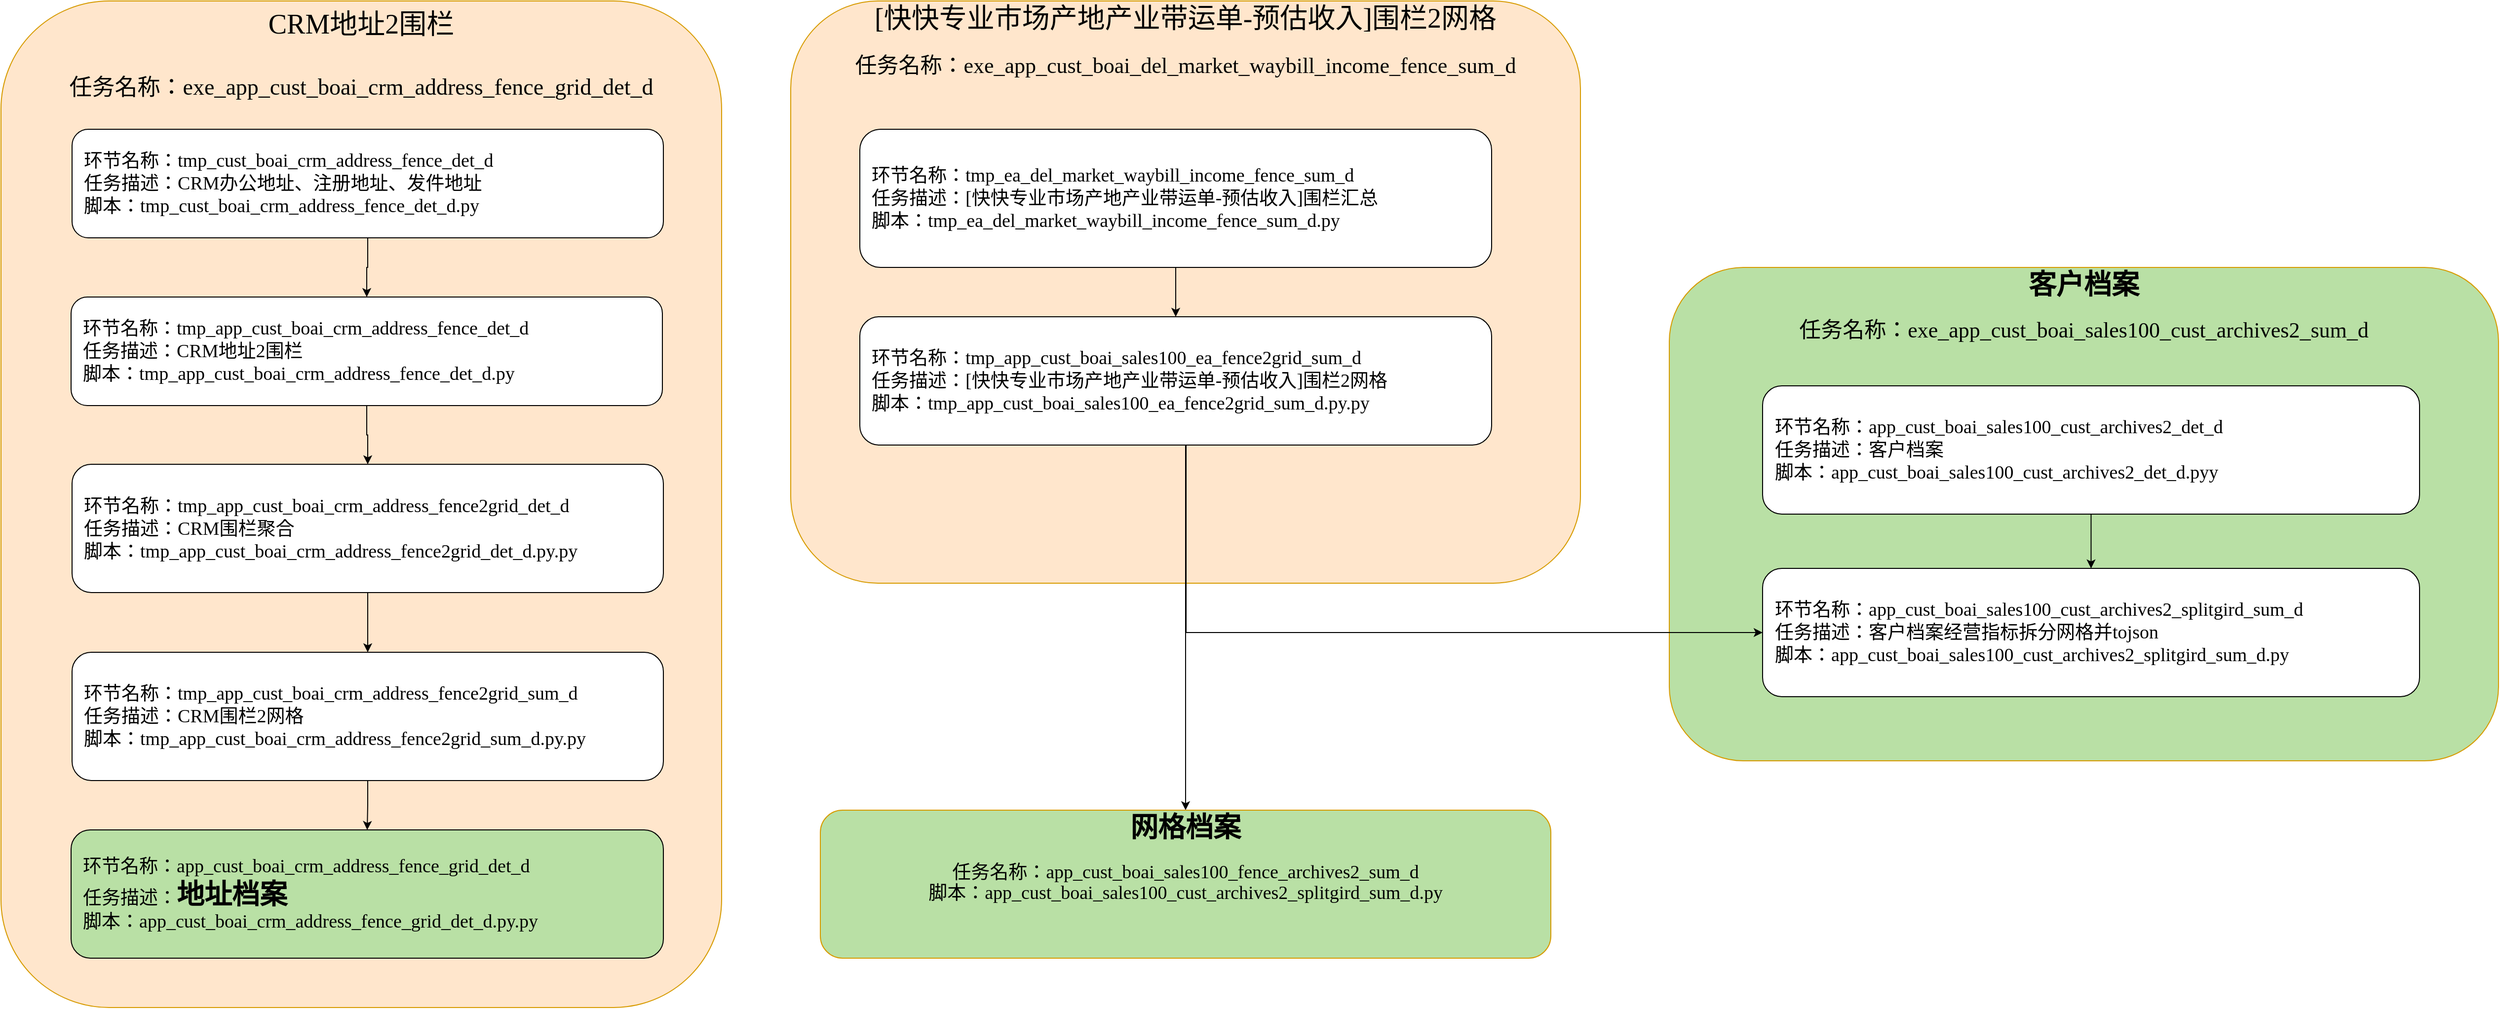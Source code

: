 <mxfile version="26.1.0" pages="3">
  <diagram name="第 1 页" id="zVUQbTabE66ga6b6Rjzz">
    <mxGraphModel dx="3311" dy="1736" grid="1" gridSize="10" guides="1" tooltips="1" connect="1" arrows="1" fold="1" page="1" pageScale="1" pageWidth="827" pageHeight="1169" math="0" shadow="0">
      <root>
        <mxCell id="0" />
        <mxCell id="1" parent="0" />
        <mxCell id="4ggbsvkXoeC_Qw4i2qiP-1" value="&lt;div style=&quot;line-height: 21px; white-space: pre;&quot;&gt;&lt;span&gt;&lt;font style=&quot;font-size: 28px;&quot;&gt;&lt;b&gt;客户档案&lt;/b&gt;&lt;/font&gt;&lt;/span&gt;&lt;/div&gt;&lt;div style=&quot;line-height: 21px; white-space: pre;&quot;&gt;&lt;span&gt;&lt;font style=&quot;font-size: 22px;&quot;&gt;&lt;br&gt;&lt;/font&gt;&lt;/span&gt;&lt;/div&gt;&lt;div style=&quot;line-height: 21px;&quot;&gt;&lt;font style=&quot;font-size: 22px;&quot;&gt;&lt;span style=&quot;white-space: pre;&quot;&gt;任务名称：&lt;/span&gt;&lt;span style=&quot;white-space: pre;&quot;&gt;&lt;font style=&quot;&quot;&gt;exe_app_cust_boai_sales100_cust_archives2_sum_d&lt;/font&gt;&lt;/span&gt;&lt;/font&gt;&lt;/div&gt;" style="rounded=1;whiteSpace=wrap;html=1;verticalAlign=top;labelBackgroundColor=none;fillColor=#B9E0A5;strokeColor=#d79b00;fontFamily=Verdana;fontSize=19;fontColor=#000000;" vertex="1" parent="1">
          <mxGeometry x="1540" y="320" width="840" height="500" as="geometry" />
        </mxCell>
        <mxCell id="uM5VX8MorSNVya0cpRnt-1" value="&lt;font style=&quot;font-size: 28px;&quot;&gt;CRM地址2围栏&lt;/font&gt;&lt;div&gt;&lt;span style=&quot;font-size: 28px;&quot;&gt;&lt;br&gt;&lt;/span&gt;&lt;div&gt;&lt;font style=&quot;font-size: 23px;&quot;&gt;&lt;font style=&quot;&quot;&gt;任务名称：exe_&lt;/font&gt;&lt;span style=&quot;white-space: pre;&quot;&gt;&lt;font style=&quot;&quot;&gt;app_cust_boai_crm_address_fence_grid_det_d&lt;/font&gt;&lt;/span&gt;&lt;/font&gt;&lt;/div&gt;&lt;/div&gt;" style="rounded=1;whiteSpace=wrap;html=1;verticalAlign=top;labelBackgroundColor=none;fillColor=#ffe6cc;strokeColor=#d79b00;fontFamily=Verdana;fontSize=19;fontColor=#000000;" parent="1" vertex="1">
          <mxGeometry x="-150" y="50" width="730" height="1020" as="geometry" />
        </mxCell>
        <mxCell id="RDpykGhYLyHTRnSFCLKW-1" style="edgeStyle=orthogonalEdgeStyle;rounded=0;orthogonalLoop=1;jettySize=auto;html=1;entryX=0.5;entryY=0;entryDx=0;entryDy=0;fontFamily=Verdana;fontSize=19;fontColor=#000000;" parent="1" source="RDpykGhYLyHTRnSFCLKW-2" target="RDpykGhYLyHTRnSFCLKW-3" edge="1">
          <mxGeometry relative="1" as="geometry" />
        </mxCell>
        <mxCell id="RDpykGhYLyHTRnSFCLKW-2" value="&lt;font style=&quot;background-color: light-dark(#ffffff, var(--ge-dark-color, #121212));&quot;&gt;环节名称：&lt;span style=&quot;text-wrap-mode: nowrap;&quot;&gt;tmp_cust_boai_crm_address_fence_det_d&lt;/span&gt;&lt;/font&gt;&lt;div&gt;&lt;font style=&quot;background-color: light-dark(#ffffff, var(--ge-dark-color, #121212));&quot;&gt;&lt;span style=&quot;text-wrap-mode: nowrap;&quot;&gt;任务描述：&lt;/span&gt;&lt;span&gt;CRM办公地址、注册地址、发件地址&lt;/span&gt;&lt;/font&gt;&lt;/div&gt;&lt;div&gt;&lt;font style=&quot;background-color: light-dark(#ffffff, var(--ge-dark-color, #121212));&quot;&gt;&lt;span&gt;脚本：&lt;/span&gt;&lt;/font&gt;&lt;span style=&quot;background-color: rgb(255, 255, 255); text-wrap-mode: nowrap;&quot;&gt;tmp_cust_boai_crm_address_fence_det_d.py&lt;/span&gt;&lt;/div&gt;" style="rounded=1;whiteSpace=wrap;html=1;align=left;fontColor=#000000;spacingLeft=10;fontFamily=Verdana;fontSize=19;" parent="1" vertex="1">
          <mxGeometry x="-78" y="180" width="599" height="110" as="geometry" />
        </mxCell>
        <mxCell id="Tus2udBFGIl8Usl5Ug0u-7" style="edgeStyle=orthogonalEdgeStyle;rounded=0;orthogonalLoop=1;jettySize=auto;html=1;entryX=0.5;entryY=0;entryDx=0;entryDy=0;fontFamily=Verdana;fontSize=19;fontColor=#000000;" edge="1" parent="1" source="RDpykGhYLyHTRnSFCLKW-3" target="Tus2udBFGIl8Usl5Ug0u-5">
          <mxGeometry relative="1" as="geometry" />
        </mxCell>
        <mxCell id="RDpykGhYLyHTRnSFCLKW-3" value="&lt;font style=&quot;background-color: light-dark(#ffffff, var(--ge-dark-color, #121212));&quot;&gt;环节名称：&lt;/font&gt;&lt;font&gt;&lt;span style=&quot;text-wrap-mode: nowrap;&quot;&gt;tmp_app_cust_boai_crm_address_fence_det_d&lt;/span&gt;&lt;/font&gt;&lt;div&gt;&lt;font style=&quot;background-color: light-dark(#ffffff, var(--ge-dark-color, #121212));&quot;&gt;&lt;span style=&quot;text-wrap-mode: nowrap;&quot;&gt;任务描述：&lt;/span&gt;&lt;span&gt;CRM地址2围栏&lt;/span&gt;&lt;/font&gt;&lt;/div&gt;&lt;div&gt;&lt;font&gt;&lt;span style=&quot;background-color: rgb(255, 255, 255);&quot;&gt;脚本：&lt;/span&gt;&lt;/font&gt;&lt;span style=&quot;text-wrap-mode: nowrap; background-color: transparent;&quot;&gt;tmp_app_cust_boai_crm_address_fence_det_d.py&lt;/span&gt;&lt;/div&gt;" style="rounded=1;whiteSpace=wrap;html=1;align=left;fontColor=#000000;spacingLeft=10;fontFamily=Verdana;fontSize=19;" parent="1" vertex="1">
          <mxGeometry x="-79" y="350" width="599" height="110" as="geometry" />
        </mxCell>
        <mxCell id="Tus2udBFGIl8Usl5Ug0u-1" value="&lt;div style=&quot;line-height: 21px; white-space: pre;&quot;&gt;&lt;span style=&quot;&quot;&gt;&lt;font style=&quot;font-size: 28px;&quot;&gt;[快快专业市场产地产业带运单-预估收入]围栏2网格&lt;/font&gt;&lt;/span&gt;&lt;/div&gt;&lt;div style=&quot;line-height: 21px; white-space: pre;&quot;&gt;&lt;span style=&quot;&quot;&gt;&lt;font style=&quot;font-size: 28px;&quot;&gt;&lt;br&gt;&lt;/font&gt;&lt;/span&gt;&lt;/div&gt;&lt;div style=&quot;line-height: 21px; white-space: pre;&quot;&gt;&lt;span style=&quot;&quot;&gt;&lt;font style=&quot;font-size: 22px;&quot;&gt;任务名称：exe_app_cust_boai_del_market_waybill_income_fence_sum_d&lt;/font&gt;&lt;/span&gt;&lt;/div&gt;" style="rounded=1;whiteSpace=wrap;html=1;verticalAlign=top;labelBackgroundColor=none;fillColor=#ffe6cc;strokeColor=#d79b00;fontFamily=Verdana;fontSize=19;fontColor=#000000;" vertex="1" parent="1">
          <mxGeometry x="650" y="50" width="800" height="590" as="geometry" />
        </mxCell>
        <mxCell id="Tus2udBFGIl8Usl5Ug0u-2" style="edgeStyle=orthogonalEdgeStyle;rounded=0;orthogonalLoop=1;jettySize=auto;html=1;entryX=0.5;entryY=0;entryDx=0;entryDy=0;fontFamily=Verdana;fontSize=19;fontColor=#000000;" edge="1" parent="1" source="Tus2udBFGIl8Usl5Ug0u-3" target="Tus2udBFGIl8Usl5Ug0u-4">
          <mxGeometry relative="1" as="geometry" />
        </mxCell>
        <mxCell id="Tus2udBFGIl8Usl5Ug0u-3" value="&lt;font style=&quot;background-color: light-dark(#ffffff, var(--ge-dark-color, #121212));&quot;&gt;环节名称：&lt;/font&gt;&lt;span style=&quot;white-space: pre; background-color: rgb(255, 255, 255);&quot;&gt;&lt;font style=&quot;&quot;&gt;tmp_ea_del_market_waybill_income_fence_sum_d&lt;/font&gt;&lt;/span&gt;&lt;div&gt;&lt;font style=&quot;background-color: light-dark(#ffffff, var(--ge-dark-color, #121212));&quot;&gt;&lt;span style=&quot;text-wrap-mode: nowrap;&quot;&gt;任务描述：&lt;/span&gt;&lt;/font&gt;&lt;span style=&quot;white-space: pre; background-color: rgb(255, 255, 255);&quot;&gt;&lt;font style=&quot;&quot;&gt;[快快专业市场产地产业带运单-预估收入]围栏汇总&lt;/font&gt;&lt;/span&gt;&lt;/div&gt;&lt;div&gt;&lt;font style=&quot;background-color: light-dark(#ffffff, var(--ge-dark-color, #121212));&quot;&gt;&lt;span&gt;脚本：&lt;/span&gt;&lt;/font&gt;&lt;span style=&quot;background-color: rgb(255, 255, 255); text-wrap-mode: nowrap;&quot;&gt;&lt;span style=&quot;white-space-collapse: preserve;&quot;&gt;tmp_ea_del_market_waybill_income_fence_sum_d&lt;/span&gt;.py&lt;/span&gt;&lt;/div&gt;" style="rounded=1;whiteSpace=wrap;html=1;align=left;fontColor=#000000;spacingLeft=10;fontFamily=Verdana;fontSize=19;" vertex="1" parent="1">
          <mxGeometry x="720" y="180" width="640" height="140" as="geometry" />
        </mxCell>
        <mxCell id="4ggbsvkXoeC_Qw4i2qiP-6" style="edgeStyle=orthogonalEdgeStyle;rounded=0;orthogonalLoop=1;jettySize=auto;html=1;entryX=0;entryY=0.5;entryDx=0;entryDy=0;fontFamily=Verdana;fontSize=19;fontColor=#000000;" edge="1" parent="1" source="Tus2udBFGIl8Usl5Ug0u-4" target="4ggbsvkXoeC_Qw4i2qiP-4">
          <mxGeometry relative="1" as="geometry">
            <Array as="points">
              <mxPoint x="1050.5" y="690" />
            </Array>
          </mxGeometry>
        </mxCell>
        <mxCell id="4ggbsvkXoeC_Qw4i2qiP-10" style="edgeStyle=orthogonalEdgeStyle;rounded=0;orthogonalLoop=1;jettySize=auto;html=1;entryX=0.5;entryY=0;entryDx=0;entryDy=0;fontFamily=Verdana;fontSize=19;fontColor=#000000;" edge="1" parent="1" source="Tus2udBFGIl8Usl5Ug0u-4" target="4ggbsvkXoeC_Qw4i2qiP-9">
          <mxGeometry relative="1" as="geometry">
            <Array as="points">
              <mxPoint x="1050.5" y="860" />
            </Array>
          </mxGeometry>
        </mxCell>
        <mxCell id="Tus2udBFGIl8Usl5Ug0u-4" value="&lt;font style=&quot;background-color: light-dark(#ffffff, var(--ge-dark-color, #121212));&quot;&gt;环节名称：tmp_app_cust_boai_sales100_ea_fence2grid_sum_d&lt;/font&gt;&lt;div&gt;&lt;font style=&quot;background-color: light-dark(#ffffff, var(--ge-dark-color, #121212));&quot;&gt;&lt;span style=&quot;text-wrap-mode: nowrap;&quot;&gt;任务描述：&lt;/span&gt;&lt;/font&gt;&lt;span style=&quot;background-color: rgb(255, 255, 255); white-space: pre;&quot;&gt;[快快专业市场产地产业带运单-预估收入]围栏2网格&lt;/span&gt;&lt;/div&gt;&lt;div&gt;&lt;font&gt;&lt;span style=&quot;background-color: rgb(255, 255, 255);&quot;&gt;脚本：&lt;/span&gt;&lt;/font&gt;&lt;span style=&quot;background-color: transparent;&quot;&gt;&lt;font&gt;&lt;span&gt;tmp_app_cust_boai_sales100_ea_fence2grid_sum_d&lt;/span&gt;&lt;/font&gt;&lt;/span&gt;&lt;span style=&quot;text-wrap-mode: nowrap; background-color: transparent;&quot;&gt;.py&lt;/span&gt;&lt;span style=&quot;text-wrap-mode: nowrap; background-color: transparent;&quot;&gt;.py&lt;/span&gt;&lt;/div&gt;" style="rounded=1;whiteSpace=wrap;html=1;align=left;fontColor=#000000;spacingLeft=10;fontFamily=Verdana;fontSize=19;" vertex="1" parent="1">
          <mxGeometry x="720" y="370" width="640" height="130" as="geometry" />
        </mxCell>
        <mxCell id="Tus2udBFGIl8Usl5Ug0u-11" value="" style="edgeStyle=orthogonalEdgeStyle;rounded=0;orthogonalLoop=1;jettySize=auto;html=1;fontFamily=Verdana;fontSize=19;fontColor=#000000;" edge="1" parent="1" source="Tus2udBFGIl8Usl5Ug0u-5" target="Tus2udBFGIl8Usl5Ug0u-8">
          <mxGeometry relative="1" as="geometry" />
        </mxCell>
        <mxCell id="Tus2udBFGIl8Usl5Ug0u-5" value="&lt;font style=&quot;background-color: light-dark(#ffffff, var(--ge-dark-color, #121212));&quot;&gt;环节名称：&lt;/font&gt;&lt;font&gt;&lt;span style=&quot;text-wrap-mode: nowrap;&quot;&gt;tmp_app_cust_boai_crm_address_fence2grid_det_d&lt;/span&gt;&lt;/font&gt;&lt;div&gt;&lt;font style=&quot;background-color: light-dark(#ffffff, var(--ge-dark-color, #121212));&quot;&gt;&lt;span style=&quot;text-wrap-mode: nowrap;&quot;&gt;任务描述：&lt;/span&gt;&lt;span&gt;CRM围栏聚合&lt;/span&gt;&lt;/font&gt;&lt;/div&gt;&lt;div&gt;&lt;font&gt;&lt;span style=&quot;background-color: rgb(255, 255, 255);&quot;&gt;脚本：&lt;/span&gt;&lt;/font&gt;&lt;span style=&quot;background-color: transparent;&quot;&gt;&lt;font&gt;&lt;span style=&quot;text-wrap-mode: nowrap;&quot;&gt;tmp_app_cust_boai_crm_address_fence2grid_det_d&lt;/span&gt;&lt;/font&gt;&lt;/span&gt;&lt;span style=&quot;text-wrap-mode: nowrap; background-color: transparent;&quot;&gt;.py&lt;/span&gt;&lt;span style=&quot;text-wrap-mode: nowrap; background-color: transparent;&quot;&gt;.py&lt;/span&gt;&lt;/div&gt;" style="rounded=1;whiteSpace=wrap;html=1;align=left;fontColor=#000000;spacingLeft=10;fontFamily=Verdana;fontSize=19;" vertex="1" parent="1">
          <mxGeometry x="-78" y="519.5" width="599" height="130" as="geometry" />
        </mxCell>
        <mxCell id="4ggbsvkXoeC_Qw4i2qiP-8" value="" style="edgeStyle=orthogonalEdgeStyle;rounded=0;orthogonalLoop=1;jettySize=auto;html=1;fontFamily=Verdana;fontSize=19;fontColor=#000000;" edge="1" parent="1" source="Tus2udBFGIl8Usl5Ug0u-8" target="4ggbsvkXoeC_Qw4i2qiP-7">
          <mxGeometry relative="1" as="geometry" />
        </mxCell>
        <mxCell id="Tus2udBFGIl8Usl5Ug0u-8" value="&lt;font style=&quot;background-color: light-dark(#ffffff, var(--ge-dark-color, #121212));&quot;&gt;环节名称：&lt;/font&gt;&lt;font&gt;&lt;span style=&quot;text-wrap-mode: nowrap;&quot;&gt;tmp_app_cust_boai_crm_address_fence2grid_sum_d&lt;/span&gt;&lt;/font&gt;&lt;div&gt;&lt;font style=&quot;background-color: light-dark(#ffffff, var(--ge-dark-color, #121212));&quot;&gt;&lt;span style=&quot;text-wrap-mode: nowrap;&quot;&gt;任务描述：&lt;/span&gt;&lt;span&gt;CRM围栏2网格&lt;/span&gt;&lt;/font&gt;&lt;/div&gt;&lt;div&gt;&lt;font&gt;&lt;span style=&quot;background-color: rgb(255, 255, 255);&quot;&gt;脚本：&lt;/span&gt;&lt;/font&gt;&lt;span style=&quot;background-color: transparent;&quot;&gt;&lt;font&gt;&lt;span style=&quot;text-wrap-mode: nowrap;&quot;&gt;tmp_app_cust_boai_crm_address_fence2grid_sum_d&lt;/span&gt;&lt;/font&gt;&lt;/span&gt;&lt;span style=&quot;text-wrap-mode: nowrap; background-color: transparent;&quot;&gt;.py&lt;/span&gt;&lt;span style=&quot;text-wrap-mode: nowrap; background-color: transparent;&quot;&gt;.py&lt;/span&gt;&lt;/div&gt;" style="rounded=1;whiteSpace=wrap;html=1;align=left;fontColor=#000000;spacingLeft=10;fontFamily=Verdana;fontSize=19;" vertex="1" parent="1">
          <mxGeometry x="-78" y="710" width="599" height="130" as="geometry" />
        </mxCell>
        <mxCell id="4ggbsvkXoeC_Qw4i2qiP-5" value="" style="edgeStyle=orthogonalEdgeStyle;rounded=0;orthogonalLoop=1;jettySize=auto;html=1;fontFamily=Verdana;fontSize=19;fontColor=#000000;" edge="1" parent="1" source="4ggbsvkXoeC_Qw4i2qiP-3" target="4ggbsvkXoeC_Qw4i2qiP-4">
          <mxGeometry relative="1" as="geometry" />
        </mxCell>
        <mxCell id="4ggbsvkXoeC_Qw4i2qiP-3" value="&lt;font style=&quot;background-color: light-dark(#ffffff, var(--ge-dark-color, #121212));&quot;&gt;&lt;font&gt;环节名称：&lt;/font&gt;&lt;span style=&quot;white-space: pre;&quot;&gt;app_cust_boai_sales100_cust_archives2_det_d&lt;/span&gt;&lt;/font&gt;&lt;div&gt;&lt;font style=&quot;background-color: light-dark(#ffffff, var(--ge-dark-color, #121212));&quot;&gt;&lt;font&gt;&lt;span style=&quot;text-wrap-mode: nowrap;&quot;&gt;任务描述：&lt;/span&gt;&lt;/font&gt;&lt;span style=&quot;white-space: pre;&quot;&gt;客户档案&lt;/span&gt;&lt;/font&gt;&lt;/div&gt;&lt;div&gt;&lt;font style=&quot;background-color: light-dark(#ffffff, var(--ge-dark-color, #121212));&quot;&gt;&lt;font&gt;&lt;span&gt;脚本：&lt;/span&gt;&lt;/font&gt;&lt;span style=&quot;white-space: pre;&quot;&gt;app_cust_boai_sales100_cust_archives2_det_d.py&lt;/span&gt;&lt;/font&gt;&lt;span style=&quot;text-wrap-mode: nowrap; background-color: transparent;&quot;&gt;y&lt;/span&gt;&lt;/div&gt;" style="rounded=1;whiteSpace=wrap;html=1;align=left;fontColor=#000000;spacingLeft=10;fontFamily=Verdana;fontSize=19;" vertex="1" parent="1">
          <mxGeometry x="1634.5" y="440" width="665.5" height="130" as="geometry" />
        </mxCell>
        <mxCell id="4ggbsvkXoeC_Qw4i2qiP-4" value="&lt;font style=&quot;background-color: light-dark(#ffffff, var(--ge-dark-color, #121212));&quot;&gt;&lt;font&gt;&lt;font&gt;环节名称：&lt;/font&gt;&lt;/font&gt;&lt;span style=&quot;white-space: pre;&quot;&gt;app_cust_boai_sales100_cust_archives2_splitgird_sum_d&lt;/span&gt;&lt;/font&gt;&lt;div&gt;&lt;font style=&quot;background-color: light-dark(#ffffff, var(--ge-dark-color, #121212));&quot;&gt;&lt;font&gt;&lt;span style=&quot;text-wrap-mode: nowrap;&quot;&gt;任务描述：&lt;/span&gt;&lt;/font&gt;&lt;span style=&quot;white-space: pre;&quot;&gt;客户档案经营指标拆分网格并tojson&lt;/span&gt;&lt;/font&gt;&lt;/div&gt;&lt;div&gt;&lt;font style=&quot;background-color: light-dark(#ffffff, var(--ge-dark-color, #121212));&quot;&gt;&lt;font&gt;&lt;font&gt;&lt;span&gt;脚本：&lt;/span&gt;&lt;/font&gt;&lt;span style=&quot;white-space: pre;&quot;&gt;app_cust_boai_sales100_cust_archives2_splitgird_sum_d&lt;/span&gt;&lt;/font&gt;&lt;font&gt;&lt;span style=&quot;white-space: pre;&quot;&gt;.py&lt;/span&gt;&lt;/font&gt;&lt;/font&gt;&lt;/div&gt;" style="rounded=1;whiteSpace=wrap;html=1;align=left;fontColor=#000000;spacingLeft=10;fontFamily=Verdana;fontSize=19;" vertex="1" parent="1">
          <mxGeometry x="1634.5" y="625" width="665.5" height="130" as="geometry" />
        </mxCell>
        <mxCell id="4ggbsvkXoeC_Qw4i2qiP-7" value="&lt;font&gt;环节名称：&lt;/font&gt;&lt;span style=&quot;&quot;&gt;app_cust_boai_crm_address_fence_grid_det_d&lt;/span&gt;&lt;div&gt;&lt;font&gt;&lt;span style=&quot;text-wrap-mode: nowrap;&quot;&gt;任务描述：&lt;/span&gt;&lt;span&gt;&lt;font style=&quot;font-size: 28px;&quot;&gt;&lt;b&gt;地址档案&lt;/b&gt;&lt;/font&gt;&lt;/span&gt;&lt;/font&gt;&lt;/div&gt;&lt;div&gt;&lt;font&gt;&lt;span&gt;脚本：&lt;/span&gt;&lt;/font&gt;&lt;span style=&quot;&quot;&gt;app_cust_boai_crm_address_fence_grid_det_d&lt;/span&gt;&lt;span style=&quot;text-wrap-mode: nowrap;&quot;&gt;.py&lt;/span&gt;&lt;span style=&quot;text-wrap-mode: nowrap;&quot;&gt;.py&lt;/span&gt;&lt;/div&gt;" style="rounded=1;whiteSpace=wrap;html=1;align=left;fontColor=#000000;spacingLeft=10;labelBackgroundColor=none;fillColor=#B9E0A5;fontFamily=Verdana;fontSize=19;" vertex="1" parent="1">
          <mxGeometry x="-79" y="890" width="600" height="130" as="geometry" />
        </mxCell>
        <mxCell id="4ggbsvkXoeC_Qw4i2qiP-9" value="&lt;div style=&quot;line-height: 21px; white-space: pre;&quot;&gt;&lt;span&gt;&lt;font style=&quot;font-size: 28px;&quot;&gt;&lt;b&gt;网格档案&lt;/b&gt;&lt;/font&gt;&lt;/span&gt;&lt;/div&gt;&lt;div style=&quot;line-height: 21px; white-space: pre;&quot;&gt;&lt;span&gt;&lt;br&gt;&lt;/span&gt;&lt;/div&gt;&lt;div style=&quot;line-height: 21px;&quot;&gt;&lt;span style=&quot;white-space: pre;&quot;&gt;任务名称：&lt;/span&gt;&lt;span style=&quot;white-space: pre;&quot;&gt;&lt;font style=&quot;&quot;&gt;app_cust_boai_sales100_fence_archives2_sum_d&lt;/font&gt;&lt;/span&gt;&lt;/div&gt;&lt;div style=&quot;line-height: 21px;&quot;&gt;&lt;span style=&quot;white-space: pre;&quot;&gt;&lt;font style=&quot;&quot;&gt;&lt;font style=&quot;text-align: left; white-space: normal;&quot;&gt;&lt;font&gt;&lt;span&gt;脚本：&lt;/span&gt;&lt;/font&gt;&lt;span style=&quot;white-space: pre;&quot;&gt;app_cust_boai_sales100_cust_archives2_splitgird_sum_d&lt;/span&gt;&lt;/font&gt;&lt;font style=&quot;text-align: left; white-space: normal;&quot;&gt;&lt;span style=&quot;white-space: pre;&quot;&gt;.py&lt;/span&gt;&lt;/font&gt;&lt;/font&gt;&lt;/span&gt;&lt;/div&gt;" style="rounded=1;whiteSpace=wrap;html=1;verticalAlign=top;labelBackgroundColor=none;fillColor=#B9E0A5;strokeColor=#d79b00;fontFamily=Verdana;fontSize=19;fontColor=#000000;" vertex="1" parent="1">
          <mxGeometry x="680" y="870" width="740" height="150" as="geometry" />
        </mxCell>
      </root>
    </mxGraphModel>
  </diagram>
  <diagram id="aCXo1Vn3wn24UdHq49oA" name="第 2 页">
    <mxGraphModel dx="1242" dy="868" grid="1" gridSize="10" guides="1" tooltips="1" connect="1" arrows="1" fold="1" page="1" pageScale="1" pageWidth="827" pageHeight="1169" math="0" shadow="0">
      <root>
        <mxCell id="0" />
        <mxCell id="1" parent="0" />
        <mxCell id="ZlCTFSyzedgFQ35m2rec-1" style="edgeStyle=orthogonalEdgeStyle;rounded=0;orthogonalLoop=1;jettySize=auto;html=1;entryX=0.5;entryY=0;entryDx=0;entryDy=0;" edge="1" parent="1" source="ZlCTFSyzedgFQ35m2rec-2" target="ZlCTFSyzedgFQ35m2rec-4">
          <mxGeometry relative="1" as="geometry" />
        </mxCell>
        <mxCell id="ZlCTFSyzedgFQ35m2rec-2" value="开始" style="rounded=1;whiteSpace=wrap;html=1;" vertex="1" parent="1">
          <mxGeometry x="300" y="240" width="120" height="60" as="geometry" />
        </mxCell>
        <mxCell id="ZlCTFSyzedgFQ35m2rec-3" style="edgeStyle=orthogonalEdgeStyle;rounded=0;orthogonalLoop=1;jettySize=auto;html=1;entryX=0.5;entryY=0;entryDx=0;entryDy=0;" edge="1" parent="1" source="ZlCTFSyzedgFQ35m2rec-4" target="ZlCTFSyzedgFQ35m2rec-6">
          <mxGeometry relative="1" as="geometry" />
        </mxCell>
        <mxCell id="ZlCTFSyzedgFQ35m2rec-4" value="归一化函数" style="rounded=1;whiteSpace=wrap;html=1;" vertex="1" parent="1">
          <mxGeometry x="300" y="340" width="120" height="60" as="geometry" />
        </mxCell>
        <mxCell id="ZlCTFSyzedgFQ35m2rec-5" style="edgeStyle=orthogonalEdgeStyle;rounded=0;orthogonalLoop=1;jettySize=auto;html=1;entryX=0.5;entryY=0;entryDx=0;entryDy=0;" edge="1" parent="1" source="ZlCTFSyzedgFQ35m2rec-6" target="ZlCTFSyzedgFQ35m2rec-8">
          <mxGeometry relative="1" as="geometry" />
        </mxCell>
        <mxCell id="ZlCTFSyzedgFQ35m2rec-6" value="子特征打分函数" style="rounded=1;whiteSpace=wrap;html=1;verticalAlign=top;" vertex="1" parent="1">
          <mxGeometry x="40" y="450" width="640" height="120" as="geometry" />
        </mxCell>
        <mxCell id="ZlCTFSyzedgFQ35m2rec-7" style="edgeStyle=orthogonalEdgeStyle;rounded=0;orthogonalLoop=1;jettySize=auto;html=1;entryX=0.5;entryY=0;entryDx=0;entryDy=0;" edge="1" parent="1" source="ZlCTFSyzedgFQ35m2rec-8" target="ZlCTFSyzedgFQ35m2rec-13">
          <mxGeometry relative="1" as="geometry" />
        </mxCell>
        <mxCell id="ZlCTFSyzedgFQ35m2rec-8" value="网格综合评分" style="rounded=1;whiteSpace=wrap;html=1;" vertex="1" parent="1">
          <mxGeometry x="300" y="600" width="120" height="60" as="geometry" />
        </mxCell>
        <mxCell id="ZlCTFSyzedgFQ35m2rec-9" value="网格类型" style="rounded=1;whiteSpace=wrap;html=1;" vertex="1" parent="1">
          <mxGeometry x="59" y="480" width="120" height="60" as="geometry" />
        </mxCell>
        <mxCell id="ZlCTFSyzedgFQ35m2rec-10" value="网格隶属城市潜力得分" style="rounded=1;whiteSpace=wrap;html=1;" vertex="1" parent="1">
          <mxGeometry x="209" y="480" width="140" height="60" as="geometry" />
        </mxCell>
        <mxCell id="ZlCTFSyzedgFQ35m2rec-11" value="新客潜力特征" style="rounded=1;whiteSpace=wrap;html=1;" vertex="1" parent="1">
          <mxGeometry x="379" y="480" width="120" height="60" as="geometry" />
        </mxCell>
        <mxCell id="ZlCTFSyzedgFQ35m2rec-12" value="存客历史表现特征" style="rounded=1;whiteSpace=wrap;html=1;" vertex="1" parent="1">
          <mxGeometry x="539" y="480" width="120" height="60" as="geometry" />
        </mxCell>
        <mxCell id="ZlCTFSyzedgFQ35m2rec-13" value="结束" style="rounded=1;whiteSpace=wrap;html=1;" vertex="1" parent="1">
          <mxGeometry x="300" y="690" width="120" height="60" as="geometry" />
        </mxCell>
      </root>
    </mxGraphModel>
  </diagram>
  <diagram id="ZH2nqMdIwRQUEKBEGY9x" name="第 3 页">
    <mxGraphModel dx="1242" dy="868" grid="1" gridSize="10" guides="1" tooltips="1" connect="1" arrows="1" fold="1" page="1" pageScale="1" pageWidth="827" pageHeight="1169" math="0" shadow="0">
      <root>
        <mxCell id="0" />
        <mxCell id="1" parent="0" />
        <mxCell id="_bKpDzqVGoVJTLBVG2B7-1" value="产品应用层" style="rounded=0;whiteSpace=wrap;html=1;fontSize=26;labelBackgroundColor=none;textShadow=0;fillColor=light-dark(#E6E6E6,var(--ge-dark-color, #121212));" vertex="1" parent="1">
          <mxGeometry x="60" y="190" width="170" height="140" as="geometry" />
        </mxCell>
        <mxCell id="_bKpDzqVGoVJTLBVG2B7-2" value="模型层" style="rounded=0;whiteSpace=wrap;html=1;fontSize=26;labelBackgroundColor=none;textShadow=0;fillColor=light-dark(#E6E6E6,var(--ge-dark-color, #121212));" vertex="1" parent="1">
          <mxGeometry x="60" y="440" width="170" height="140" as="geometry" />
        </mxCell>
        <mxCell id="_bKpDzqVGoVJTLBVG2B7-3" value="数据层" style="rounded=0;whiteSpace=wrap;html=1;fontSize=26;labelBackgroundColor=none;textShadow=0;fillColor=light-dark(#E6E6E6,var(--ge-dark-color, #121212));" vertex="1" parent="1">
          <mxGeometry x="60" y="730" width="170" height="130" as="geometry" />
        </mxCell>
        <mxCell id="_bKpDzqVGoVJTLBVG2B7-4" value="" style="rounded=0;whiteSpace=wrap;html=1;fillColor=light-dark(#FFCCCC,var(--ge-dark-color, #121212));" vertex="1" parent="1">
          <mxGeometry x="270" y="190" width="1920" height="140" as="geometry" />
        </mxCell>
        <mxCell id="_bKpDzqVGoVJTLBVG2B7-5" value="CRM网格地图洞察及展示" style="rounded=1;whiteSpace=wrap;html=1;fontSize=17;" vertex="1" parent="1">
          <mxGeometry x="294" y="220" width="266" height="80" as="geometry" />
        </mxCell>
        <mxCell id="_bKpDzqVGoVJTLBVG2B7-6" value="网格基础档案管理及人员绑定配置" style="rounded=1;whiteSpace=wrap;html=1;fontSize=17;" vertex="1" parent="1">
          <mxGeometry x="610" y="220" width="380" height="80" as="geometry" />
        </mxCell>
        <mxCell id="_bKpDzqVGoVJTLBVG2B7-7" value="管理者下发销售任务触达及销售任务驱动" style="rounded=1;whiteSpace=wrap;html=1;fontSize=17;" vertex="1" parent="1">
          <mxGeometry x="1037" y="220" width="403" height="80" as="geometry" />
        </mxCell>
        <mxCell id="_bKpDzqVGoVJTLBVG2B7-8" value="销售网格目标管理" style="rounded=1;whiteSpace=wrap;html=1;fontSize=17;" vertex="1" parent="1">
          <mxGeometry x="1490" y="220" width="320" height="80" as="geometry" />
        </mxCell>
        <mxCell id="_bKpDzqVGoVJTLBVG2B7-9" value="销售任务复盘及结果洞察" style="rounded=1;whiteSpace=wrap;html=1;fontSize=17;" vertex="1" parent="1">
          <mxGeometry x="1860" y="220" width="300" height="80" as="geometry" />
        </mxCell>
        <mxCell id="_bKpDzqVGoVJTLBVG2B7-10" style="edgeStyle=orthogonalEdgeStyle;rounded=1;orthogonalLoop=1;jettySize=auto;html=1;entryX=0.5;entryY=1;entryDx=0;entryDy=0;curved=0;" edge="1" parent="1" source="_bKpDzqVGoVJTLBVG2B7-11" target="_bKpDzqVGoVJTLBVG2B7-18">
          <mxGeometry relative="1" as="geometry" />
        </mxCell>
        <mxCell id="_bKpDzqVGoVJTLBVG2B7-11" value="&lt;font style=&quot;font-size: 16px;&quot;&gt;客户数据&lt;/font&gt;&lt;div&gt;&lt;font style=&quot;font-size: 16px;&quot;&gt;竞对数据&lt;/font&gt;&lt;/div&gt;" style="rounded=0;whiteSpace=wrap;html=1;fillColor=light-dark(#E6D0DE,var(--ge-dark-color, #121212));" vertex="1" parent="1">
          <mxGeometry x="270" y="730" width="400" height="130" as="geometry" />
        </mxCell>
        <mxCell id="_bKpDzqVGoVJTLBVG2B7-12" style="edgeStyle=orthogonalEdgeStyle;rounded=1;orthogonalLoop=1;jettySize=auto;html=1;curved=0;" edge="1" parent="1" source="_bKpDzqVGoVJTLBVG2B7-13">
          <mxGeometry relative="1" as="geometry">
            <mxPoint x="830" y="590" as="targetPoint" />
          </mxGeometry>
        </mxCell>
        <mxCell id="_bKpDzqVGoVJTLBVG2B7-13" value="&lt;font style=&quot;font-size: 16px;&quot;&gt;京东单量信息&lt;/font&gt;&lt;div&gt;&lt;font style=&quot;font-size: 16px;&quot;&gt;客户竞对信息&lt;/font&gt;&lt;/div&gt;" style="rounded=0;whiteSpace=wrap;html=1;fillColor=light-dark(#FFF2CC,var(--ge-dark-color, #121212));" vertex="1" parent="1">
          <mxGeometry x="780" y="730" width="370" height="130" as="geometry" />
        </mxCell>
        <mxCell id="_bKpDzqVGoVJTLBVG2B7-14" style="edgeStyle=orthogonalEdgeStyle;rounded=1;orthogonalLoop=1;jettySize=auto;html=1;curved=0;" edge="1" parent="1" source="_bKpDzqVGoVJTLBVG2B7-15">
          <mxGeometry relative="1" as="geometry">
            <mxPoint x="830" y="580" as="targetPoint" />
            <Array as="points">
              <mxPoint x="1480" y="660" />
              <mxPoint x="831" y="660" />
              <mxPoint x="831" y="580" />
            </Array>
          </mxGeometry>
        </mxCell>
        <mxCell id="_bKpDzqVGoVJTLBVG2B7-15" value="&lt;span style=&quot;font-size: 16px;&quot;&gt;网格运营信息（站长、小哥等信息）&lt;/span&gt;" style="rounded=0;whiteSpace=wrap;html=1;fillColor=light-dark(#FFE6CC,var(--ge-dark-color, #121212));" vertex="1" parent="1">
          <mxGeometry x="1290" y="730" width="380" height="130" as="geometry" />
        </mxCell>
        <mxCell id="_bKpDzqVGoVJTLBVG2B7-16" style="edgeStyle=orthogonalEdgeStyle;rounded=1;orthogonalLoop=1;jettySize=auto;html=1;entryX=0.5;entryY=1;entryDx=0;entryDy=0;curved=0;" edge="1" parent="1" source="_bKpDzqVGoVJTLBVG2B7-17" target="_bKpDzqVGoVJTLBVG2B7-18">
          <mxGeometry relative="1" as="geometry">
            <Array as="points">
              <mxPoint x="1964" y="660" />
              <mxPoint x="830" y="660" />
            </Array>
          </mxGeometry>
        </mxCell>
        <mxCell id="_bKpDzqVGoVJTLBVG2B7-17" value="&lt;span style=&quot;font-size: 16px;&quot;&gt;人为获取的各类数据及初始化数据&lt;/span&gt;" style="rounded=0;whiteSpace=wrap;html=1;fillColor=light-dark(#CCCCFF,var(--ge-dark-color, #121212));" vertex="1" parent="1">
          <mxGeometry x="1778" y="720" width="372" height="130" as="geometry" />
        </mxCell>
        <mxCell id="_bKpDzqVGoVJTLBVG2B7-18" value="" style="rounded=0;whiteSpace=wrap;html=1;fillColor=light-dark(#B9E0A5,var(--ge-dark-color, #121212));" vertex="1" parent="1">
          <mxGeometry x="270" y="440" width="1120" height="140" as="geometry" />
        </mxCell>
        <mxCell id="_bKpDzqVGoVJTLBVG2B7-19" value="网格基础信息加工" style="rounded=1;whiteSpace=wrap;html=1;fontSize=17;" vertex="1" parent="1">
          <mxGeometry x="294" y="470" width="186" height="80" as="geometry" />
        </mxCell>
        <mxCell id="_bKpDzqVGoVJTLBVG2B7-20" value="网格客户数据加工整合" style="rounded=1;whiteSpace=wrap;html=1;fontSize=17;" vertex="1" parent="1">
          <mxGeometry x="500" y="470" width="230" height="80" as="geometry" />
        </mxCell>
        <mxCell id="_bKpDzqVGoVJTLBVG2B7-21" value="网格竞对信息加工" style="rounded=1;whiteSpace=wrap;html=1;fontSize=17;" vertex="1" parent="1">
          <mxGeometry x="750" y="470" width="193" height="80" as="geometry" />
        </mxCell>
        <mxCell id="_bKpDzqVGoVJTLBVG2B7-22" value="网格京东运营信息加工" style="rounded=1;whiteSpace=wrap;html=1;fontSize=17;" vertex="1" parent="1">
          <mxGeometry x="960" y="470" width="190" height="80" as="geometry" />
        </mxCell>
        <mxCell id="_bKpDzqVGoVJTLBVG2B7-23" value="数据模型及管理机制" style="rounded=1;whiteSpace=wrap;html=1;fontSize=17;" vertex="1" parent="1">
          <mxGeometry x="1170" y="470" width="190" height="80" as="geometry" />
        </mxCell>
        <mxCell id="_bKpDzqVGoVJTLBVG2B7-24" value="地图层" style="rounded=0;whiteSpace=wrap;html=1;fontSize=26;labelBackgroundColor=none;textShadow=0;fillColor=light-dark(#E6E6E6,var(--ge-dark-color, #121212));" vertex="1" parent="1">
          <mxGeometry x="1440" y="440" width="170" height="140" as="geometry" />
        </mxCell>
        <mxCell id="_bKpDzqVGoVJTLBVG2B7-25" value="" style="rounded=0;whiteSpace=wrap;html=1;fillColor=light-dark(#CCE5FF,var(--ge-dark-color, #121212));" vertex="1" parent="1">
          <mxGeometry x="1650" y="440" width="540" height="140" as="geometry" />
        </mxCell>
        <mxCell id="_bKpDzqVGoVJTLBVG2B7-26" value="地图基础能力建设" style="rounded=1;whiteSpace=wrap;html=1;fontSize=17;" vertex="1" parent="1">
          <mxGeometry x="1674" y="470" width="226" height="80" as="geometry" />
        </mxCell>
        <mxCell id="_bKpDzqVGoVJTLBVG2B7-27" value="网格地图绘制能力建设" style="rounded=1;whiteSpace=wrap;html=1;fontSize=17;" vertex="1" parent="1">
          <mxGeometry x="1930" y="470" width="230" height="80" as="geometry" />
        </mxCell>
        <mxCell id="_bKpDzqVGoVJTLBVG2B7-28" value="" style="endArrow=classic;html=1;rounded=0;entryX=0.171;entryY=0.975;entryDx=0;entryDy=0;entryPerimeter=0;exitX=0.294;exitY=-0.031;exitDx=0;exitDy=0;exitPerimeter=0;" edge="1" parent="1" source="_bKpDzqVGoVJTLBVG2B7-18" target="_bKpDzqVGoVJTLBVG2B7-4">
          <mxGeometry width="50" height="50" relative="1" as="geometry">
            <mxPoint x="600" y="410" as="sourcePoint" />
            <mxPoint x="650" y="360" as="targetPoint" />
          </mxGeometry>
        </mxCell>
        <mxCell id="_bKpDzqVGoVJTLBVG2B7-29" value="网格及客户数据输出" style="text;html=1;align=center;verticalAlign=middle;whiteSpace=wrap;rounded=0;fontColor=#FF0000;fontSize=16;" vertex="1" parent="1">
          <mxGeometry x="390" y="380" width="200" height="30" as="geometry" />
        </mxCell>
        <mxCell id="_bKpDzqVGoVJTLBVG2B7-30" value="" style="endArrow=classic;html=1;rounded=0;entryX=0.635;entryY=-0.018;entryDx=0;entryDy=0;entryPerimeter=0;" edge="1" parent="1" target="_bKpDzqVGoVJTLBVG2B7-18">
          <mxGeometry width="50" height="50" relative="1" as="geometry">
            <mxPoint x="981" y="330" as="sourcePoint" />
            <mxPoint x="1080" y="370" as="targetPoint" />
          </mxGeometry>
        </mxCell>
        <mxCell id="_bKpDzqVGoVJTLBVG2B7-31" value="数据校准及反馈" style="text;html=1;align=center;verticalAlign=middle;whiteSpace=wrap;rounded=0;fontColor=#FF0000;fontSize=16;" vertex="1" parent="1">
          <mxGeometry x="990" y="380" width="200" height="30" as="geometry" />
        </mxCell>
        <mxCell id="_bKpDzqVGoVJTLBVG2B7-32" value="提供地图底层服务等" style="text;html=1;align=center;verticalAlign=middle;whiteSpace=wrap;rounded=0;fontColor=#FF0000;fontSize=16;" vertex="1" parent="1">
          <mxGeometry x="1930" y="370" width="200" height="30" as="geometry" />
        </mxCell>
        <mxCell id="_bKpDzqVGoVJTLBVG2B7-33" style="edgeStyle=orthogonalEdgeStyle;rounded=0;orthogonalLoop=1;jettySize=auto;html=1;entryX=0.859;entryY=1.027;entryDx=0;entryDy=0;entryPerimeter=0;" edge="1" parent="1" source="_bKpDzqVGoVJTLBVG2B7-25" target="_bKpDzqVGoVJTLBVG2B7-4">
          <mxGeometry relative="1" as="geometry" />
        </mxCell>
      </root>
    </mxGraphModel>
  </diagram>
</mxfile>
